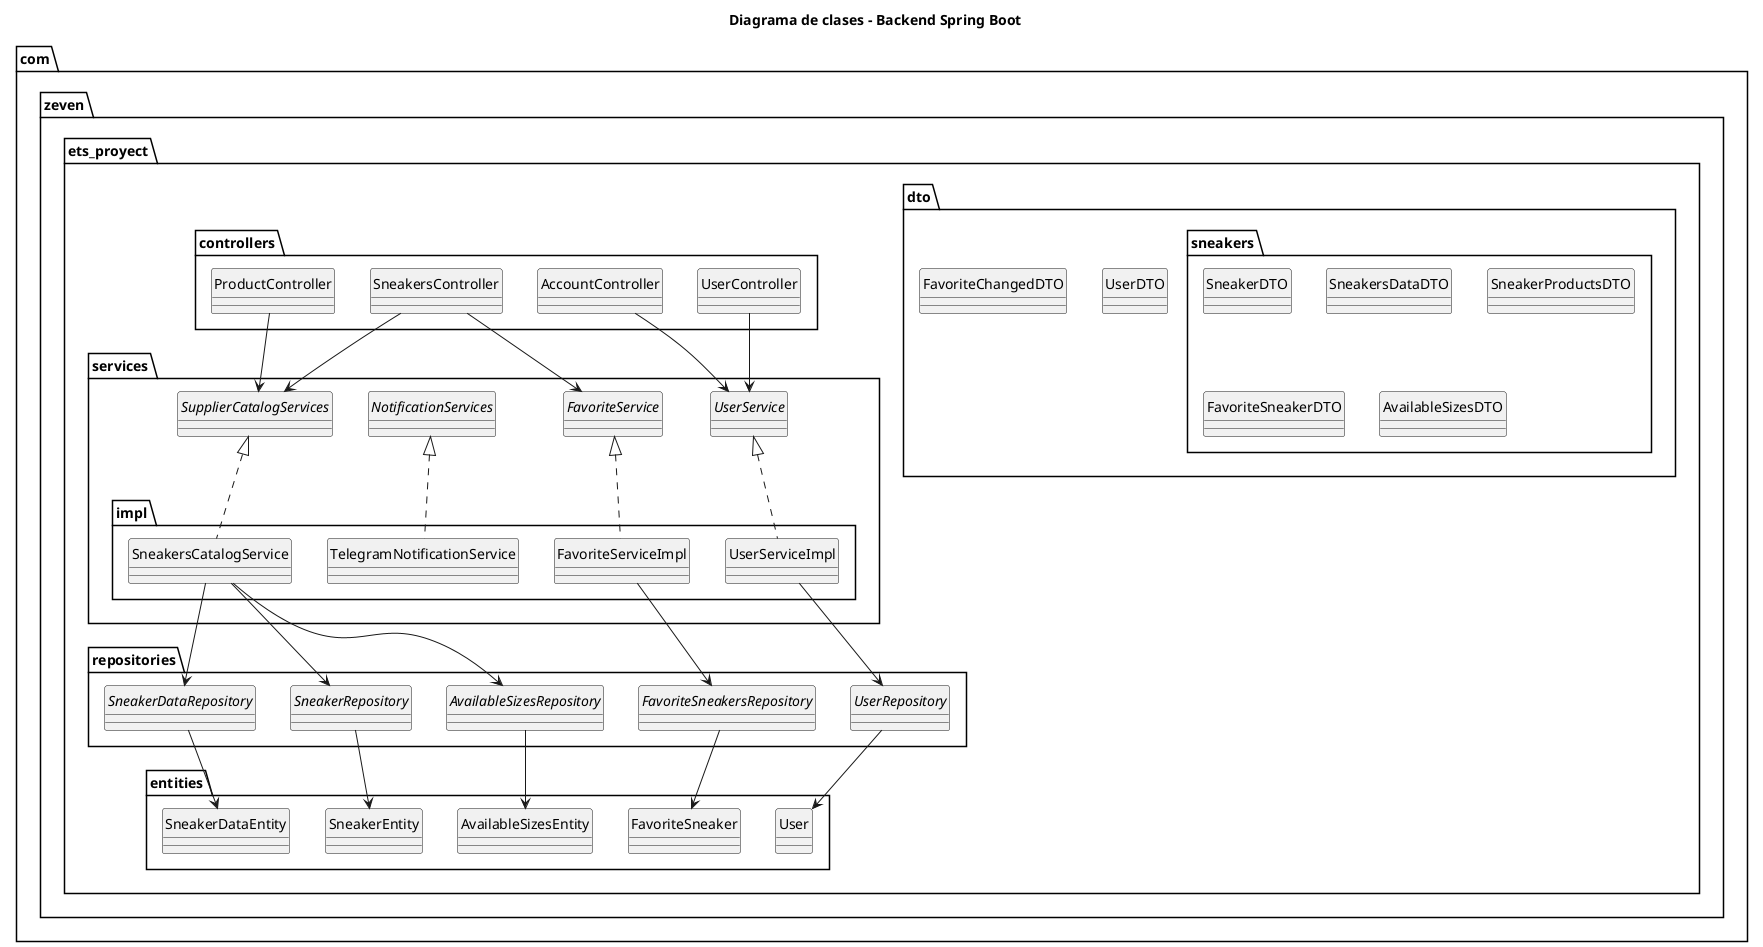 
@startuml
skinparam classAttributeIconSize 0
skinparam style strictuml
title Diagrama de clases - Backend Spring Boot

package com.zeven.ets_proyect.entities {
  class User
  class SneakerEntity
  class SneakerDataEntity
  class FavoriteSneaker
  class AvailableSizesEntity
}

package com.zeven.ets_proyect.dto {
  class UserDTO
  class FavoriteChangedDTO
}

package com.zeven.ets_proyect.dto.sneakers {
  class SneakerDTO
  class SneakersDataDTO
  class SneakerProductsDTO
  class FavoriteSneakerDTO
  class AvailableSizesDTO
}

package com.zeven.ets_proyect.repositories {
  interface UserRepository
  interface SneakerRepository
  interface SneakerDataRepository
  interface FavoriteSneakersRepository
  interface AvailableSizesRepository
}

package com.zeven.ets_proyect.services {
  interface UserService
  interface FavoriteService
  interface NotificationServices
  interface SupplierCatalogServices
}

package com.zeven.ets_proyect.services.impl {
  class UserServiceImpl
  class FavoriteServiceImpl
  class SneakersCatalogService
  class TelegramNotificationService
}

package com.zeven.ets_proyect.controllers {
  class UserController
  class SneakersController
  class ProductController
  class AccountController
}

UserService <|.. UserServiceImpl
FavoriteService <|.. FavoriteServiceImpl
NotificationServices <|.. TelegramNotificationService
SupplierCatalogServices <|.. SneakersCatalogService

UserController --> UserService
SneakersController --> FavoriteService
SneakersController --> SupplierCatalogServices
ProductController --> SupplierCatalogServices
AccountController --> UserService

UserServiceImpl --> UserRepository
FavoriteServiceImpl --> FavoriteSneakersRepository
SneakersCatalogService --> SneakerRepository
SneakersCatalogService --> SneakerDataRepository
SneakersCatalogService --> AvailableSizesRepository

UserRepository --> User
SneakerRepository --> SneakerEntity
SneakerDataRepository --> SneakerDataEntity
FavoriteSneakersRepository --> FavoriteSneaker
AvailableSizesRepository --> AvailableSizesEntity

@enduml
